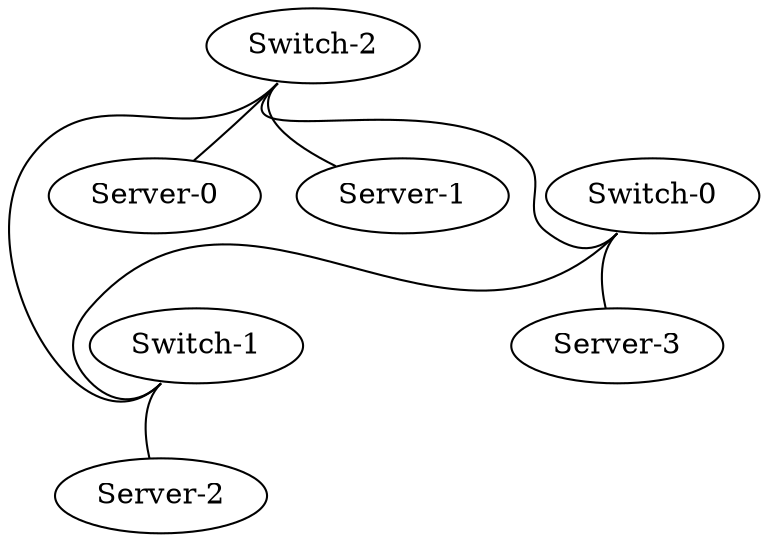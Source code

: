 graph vx {
"Server-0" [function="leaf" vagrant="eth1" os="hashicorp/bionic64" version="1.0.282" memory="500" config="./helper_scripts/config_production_switch.sh" ]
"Server-1" [function="leaf" vagrant="eth1" os="hashicorp/bionic64" version="1.0.282" memory="500" config="./helper_scripts/config_production_switch.sh" ]
"Server-2" [function="leaf" vagrant="eth1" os="hashicorp/bionic64" version="1.0.282" memory="500" config="./helper_scripts/config_production_switch.sh" ]
"Server-3" [function="leaf" vagrant="eth1" os="hashicorp/bionic64" version="1.0.282" memory="500" config="./helper_scripts/config_production_switch.sh" ]
"Switch-0" [function="leaf" vagrant="eth1" os="hashicorp/bionic64" version="1.0.282" memory="500" config="./helper_scripts/config_production_switch.sh" ]
"Switch-1" [function="leaf" vagrant="eth1" os="hashicorp/bionic64" version="1.0.282" memory="500" config="./helper_scripts/config_production_switch.sh" ]
"Switch-2" [function="leaf" vagrant="eth1" os="hashicorp/bionic64" version="1.0.282" memory="500" config="./helper_scripts/config_production_switch.sh" ]
"Switch-0":"swp1" -- "Server-3":"eth50"
"Switch-0":"swp50" -- "Switch-1":"swp50"
"Switch-1":"swp1" -- "Server-2":"eth50"
"Switch-1":"swp51" -- "Switch-2":"swp50"
"Switch-2":"swp1" -- "Server-1":"eth50"
"Switch-2":"swp2" -- "Server-0":"eth50"
"Switch-2":"swp51" -- "Switch-0":"swp51"
}
